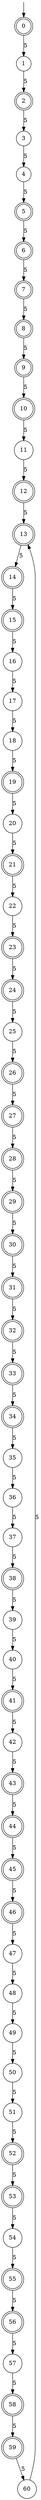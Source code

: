 digraph g {

	s0 [shape="doublecircle" label="0"];
	s1 [shape="circle" label="1"];
	s2 [shape="doublecircle" label="2"];
	s3 [shape="circle" label="3"];
	s4 [shape="circle" label="4"];
	s5 [shape="doublecircle" label="5"];
	s6 [shape="doublecircle" label="6"];
	s7 [shape="doublecircle" label="7"];
	s8 [shape="doublecircle" label="8"];
	s9 [shape="doublecircle" label="9"];
	s10 [shape="doublecircle" label="10"];
	s11 [shape="circle" label="11"];
	s12 [shape="doublecircle" label="12"];
	s13 [shape="doublecircle" label="13"];
	s14 [shape="doublecircle" label="14"];
	s15 [shape="doublecircle" label="15"];
	s16 [shape="circle" label="16"];
	s17 [shape="circle" label="17"];
	s18 [shape="circle" label="18"];
	s19 [shape="doublecircle" label="19"];
	s20 [shape="circle" label="20"];
	s21 [shape="doublecircle" label="21"];
	s22 [shape="circle" label="22"];
	s23 [shape="doublecircle" label="23"];
	s24 [shape="doublecircle" label="24"];
	s25 [shape="circle" label="25"];
	s26 [shape="doublecircle" label="26"];
	s27 [shape="doublecircle" label="27"];
	s28 [shape="doublecircle" label="28"];
	s29 [shape="doublecircle" label="29"];
	s30 [shape="doublecircle" label="30"];
	s31 [shape="doublecircle" label="31"];
	s32 [shape="doublecircle" label="32"];
	s33 [shape="doublecircle" label="33"];
	s34 [shape="doublecircle" label="34"];
	s35 [shape="circle" label="35"];
	s36 [shape="circle" label="36"];
	s37 [shape="circle" label="37"];
	s38 [shape="doublecircle" label="38"];
	s39 [shape="circle" label="39"];
	s40 [shape="circle" label="40"];
	s41 [shape="doublecircle" label="41"];
	s42 [shape="circle" label="42"];
	s43 [shape="doublecircle" label="43"];
	s44 [shape="doublecircle" label="44"];
	s45 [shape="doublecircle" label="45"];
	s46 [shape="doublecircle" label="46"];
	s47 [shape="circle" label="47"];
	s48 [shape="circle" label="48"];
	s49 [shape="circle" label="49"];
	s50 [shape="circle" label="50"];
	s51 [shape="circle" label="51"];
	s52 [shape="doublecircle" label="52"];
	s53 [shape="doublecircle" label="53"];
	s54 [shape="circle" label="54"];
	s55 [shape="doublecircle" label="55"];
	s56 [shape="doublecircle" label="56"];
	s57 [shape="circle" label="57"];
	s58 [shape="doublecircle" label="58"];
	s59 [shape="doublecircle" label="59"];
	s60 [shape="circle" label="60"];
	s0 -> s1 [label="5"];
	s1 -> s2 [label="5"];
	s2 -> s3 [label="5"];
	s3 -> s4 [label="5"];
	s4 -> s5 [label="5"];
	s5 -> s6 [label="5"];
	s6 -> s7 [label="5"];
	s7 -> s8 [label="5"];
	s8 -> s9 [label="5"];
	s9 -> s10 [label="5"];
	s10 -> s11 [label="5"];
	s11 -> s12 [label="5"];
	s12 -> s13 [label="5"];
	s13 -> s14 [label="5"];
	s14 -> s15 [label="5"];
	s15 -> s16 [label="5"];
	s16 -> s17 [label="5"];
	s17 -> s18 [label="5"];
	s18 -> s19 [label="5"];
	s19 -> s20 [label="5"];
	s20 -> s21 [label="5"];
	s21 -> s22 [label="5"];
	s22 -> s23 [label="5"];
	s23 -> s24 [label="5"];
	s24 -> s25 [label="5"];
	s25 -> s26 [label="5"];
	s26 -> s27 [label="5"];
	s27 -> s28 [label="5"];
	s28 -> s29 [label="5"];
	s29 -> s30 [label="5"];
	s30 -> s31 [label="5"];
	s31 -> s32 [label="5"];
	s32 -> s33 [label="5"];
	s33 -> s34 [label="5"];
	s34 -> s35 [label="5"];
	s35 -> s36 [label="5"];
	s36 -> s37 [label="5"];
	s37 -> s38 [label="5"];
	s38 -> s39 [label="5"];
	s39 -> s40 [label="5"];
	s40 -> s41 [label="5"];
	s41 -> s42 [label="5"];
	s42 -> s43 [label="5"];
	s43 -> s44 [label="5"];
	s44 -> s45 [label="5"];
	s45 -> s46 [label="5"];
	s46 -> s47 [label="5"];
	s47 -> s48 [label="5"];
	s48 -> s49 [label="5"];
	s49 -> s50 [label="5"];
	s50 -> s51 [label="5"];
	s51 -> s52 [label="5"];
	s52 -> s53 [label="5"];
	s53 -> s54 [label="5"];
	s54 -> s55 [label="5"];
	s55 -> s56 [label="5"];
	s56 -> s57 [label="5"];
	s57 -> s58 [label="5"];
	s58 -> s59 [label="5"];
	s59 -> s60 [label="5"];
	s60 -> s13 [label="5"];

__start0 [label="" shape="none" width="0" height="0"];
__start0 -> s0;

}
